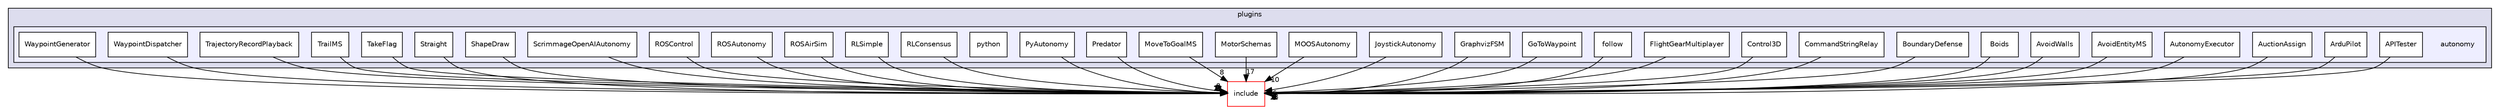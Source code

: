 digraph "/root/scrimmage/scrimmage/src/plugins/autonomy" {
  compound=true
  node [ fontsize="10", fontname="Helvetica"];
  edge [ labelfontsize="10", labelfontname="Helvetica"];
  subgraph clusterdir_7020b8b7abcceffa3f9f7a2d24718f16 {
    graph [ bgcolor="#ddddee", pencolor="black", label="plugins" fontname="Helvetica", fontsize="10", URL="dir_7020b8b7abcceffa3f9f7a2d24718f16.html"]
  subgraph clusterdir_9a5cd39d655c6343ef9bc0ff48b9632e {
    graph [ bgcolor="#eeeeff", pencolor="black", label="" URL="dir_9a5cd39d655c6343ef9bc0ff48b9632e.html"];
    dir_9a5cd39d655c6343ef9bc0ff48b9632e [shape=plaintext label="autonomy"];
    dir_3fc285d7c69eccb1a0bc9c76bc8b029f [shape=box label="APITester" color="black" fillcolor="white" style="filled" URL="dir_3fc285d7c69eccb1a0bc9c76bc8b029f.html"];
    dir_2ef9e075c777bf1665d0fb3577a929ec [shape=box label="ArduPilot" color="black" fillcolor="white" style="filled" URL="dir_2ef9e075c777bf1665d0fb3577a929ec.html"];
    dir_fb362d9cc68a848da964de8bbbbc19a4 [shape=box label="AuctionAssign" color="black" fillcolor="white" style="filled" URL="dir_fb362d9cc68a848da964de8bbbbc19a4.html"];
    dir_055c4516519c2630c7c10fd444864435 [shape=box label="AutonomyExecutor" color="black" fillcolor="white" style="filled" URL="dir_055c4516519c2630c7c10fd444864435.html"];
    dir_b9dac7b06c5b8f5a15bf4c0dac62b7e4 [shape=box label="AvoidEntityMS" color="black" fillcolor="white" style="filled" URL="dir_b9dac7b06c5b8f5a15bf4c0dac62b7e4.html"];
    dir_deb1a2fc00d57dd1209b5d33b4010e9c [shape=box label="AvoidWalls" color="black" fillcolor="white" style="filled" URL="dir_deb1a2fc00d57dd1209b5d33b4010e9c.html"];
    dir_fd1d3a9b016329d42b39a0497f741e82 [shape=box label="Boids" color="black" fillcolor="white" style="filled" URL="dir_fd1d3a9b016329d42b39a0497f741e82.html"];
    dir_b7cbac6c17a8f2dc8ab15647b389c241 [shape=box label="BoundaryDefense" color="black" fillcolor="white" style="filled" URL="dir_b7cbac6c17a8f2dc8ab15647b389c241.html"];
    dir_6d2c1086b4857a3e58733df24e84938d [shape=box label="CommandStringRelay" color="black" fillcolor="white" style="filled" URL="dir_6d2c1086b4857a3e58733df24e84938d.html"];
    dir_786cd5f49503dc2ce5f371350f6fba02 [shape=box label="Control3D" color="black" fillcolor="white" style="filled" URL="dir_786cd5f49503dc2ce5f371350f6fba02.html"];
    dir_921cbad3f67c3d0b4d967758f18f86dd [shape=box label="FlightGearMultiplayer" color="black" fillcolor="white" style="filled" URL="dir_921cbad3f67c3d0b4d967758f18f86dd.html"];
    dir_8709b2fc64d328f1bbe473c75dd64e76 [shape=box label="follow" color="black" fillcolor="white" style="filled" URL="dir_8709b2fc64d328f1bbe473c75dd64e76.html"];
    dir_0b9bc72197fa68b7b89aea8fdf9f7c54 [shape=box label="GoToWaypoint" color="black" fillcolor="white" style="filled" URL="dir_0b9bc72197fa68b7b89aea8fdf9f7c54.html"];
    dir_6e8aa965ee1b017e6f88b890b11677d2 [shape=box label="GraphvizFSM" color="black" fillcolor="white" style="filled" URL="dir_6e8aa965ee1b017e6f88b890b11677d2.html"];
    dir_19aa7b47a422e2d80fa1e3801cfcdb2d [shape=box label="JoystickAutonomy" color="black" fillcolor="white" style="filled" URL="dir_19aa7b47a422e2d80fa1e3801cfcdb2d.html"];
    dir_2514da4619724d5aff904c0e3aa59b3a [shape=box label="MOOSAutonomy" color="black" fillcolor="white" style="filled" URL="dir_2514da4619724d5aff904c0e3aa59b3a.html"];
    dir_2fd355086494cbd8fb8c94cb7d5606dc [shape=box label="MotorSchemas" color="black" fillcolor="white" style="filled" URL="dir_2fd355086494cbd8fb8c94cb7d5606dc.html"];
    dir_0f3843290c81647f8d2f5ad6ab2078ba [shape=box label="MoveToGoalMS" color="black" fillcolor="white" style="filled" URL="dir_0f3843290c81647f8d2f5ad6ab2078ba.html"];
    dir_c2d1224c9196c8383950d1c018f0aaa3 [shape=box label="Predator" color="black" fillcolor="white" style="filled" URL="dir_c2d1224c9196c8383950d1c018f0aaa3.html"];
    dir_e4bf29dd19e07d49809603708d290838 [shape=box label="PyAutonomy" color="black" fillcolor="white" style="filled" URL="dir_e4bf29dd19e07d49809603708d290838.html"];
    dir_3a430bbf520bd8b36422d45a265aa3f8 [shape=box label="python" color="black" fillcolor="white" style="filled" URL="dir_3a430bbf520bd8b36422d45a265aa3f8.html"];
    dir_704063e12fcdb26b3360e5c618cd9fe5 [shape=box label="RLConsensus" color="black" fillcolor="white" style="filled" URL="dir_704063e12fcdb26b3360e5c618cd9fe5.html"];
    dir_0b4db75c834a206b156f890dd23eaa65 [shape=box label="RLSimple" color="black" fillcolor="white" style="filled" URL="dir_0b4db75c834a206b156f890dd23eaa65.html"];
    dir_a22aa2471c09aed9fcdc95faedb57f35 [shape=box label="ROSAirSim" color="black" fillcolor="white" style="filled" URL="dir_a22aa2471c09aed9fcdc95faedb57f35.html"];
    dir_1a17902d28467972ab8ff532a3f7cb0b [shape=box label="ROSAutonomy" color="black" fillcolor="white" style="filled" URL="dir_1a17902d28467972ab8ff532a3f7cb0b.html"];
    dir_debedaa00ba9a1356b20dfca208a7b93 [shape=box label="ROSControl" color="black" fillcolor="white" style="filled" URL="dir_debedaa00ba9a1356b20dfca208a7b93.html"];
    dir_fc4cacb5bbb260564ece286152b0f8c6 [shape=box label="ScrimmageOpenAIAutonomy" color="black" fillcolor="white" style="filled" URL="dir_fc4cacb5bbb260564ece286152b0f8c6.html"];
    dir_0265df33cb20eed40dd7b841658e0dd4 [shape=box label="ShapeDraw" color="black" fillcolor="white" style="filled" URL="dir_0265df33cb20eed40dd7b841658e0dd4.html"];
    dir_7a34f814a0d51ebf7f88cec693175210 [shape=box label="Straight" color="black" fillcolor="white" style="filled" URL="dir_7a34f814a0d51ebf7f88cec693175210.html"];
    dir_55e6e66842540b28fc78293d9b97a64e [shape=box label="TakeFlag" color="black" fillcolor="white" style="filled" URL="dir_55e6e66842540b28fc78293d9b97a64e.html"];
    dir_59490ee60a1376572d8b3a39e401b0b4 [shape=box label="TrailMS" color="black" fillcolor="white" style="filled" URL="dir_59490ee60a1376572d8b3a39e401b0b4.html"];
    dir_a591102d76efa414fd53a9596b181f83 [shape=box label="TrajectoryRecordPlayback" color="black" fillcolor="white" style="filled" URL="dir_a591102d76efa414fd53a9596b181f83.html"];
    dir_24d24473c943b054bb31b54aac7ee24d [shape=box label="WaypointDispatcher" color="black" fillcolor="white" style="filled" URL="dir_24d24473c943b054bb31b54aac7ee24d.html"];
    dir_5fb4b9e607208206193b5ac4605cdd00 [shape=box label="WaypointGenerator" color="black" fillcolor="white" style="filled" URL="dir_5fb4b9e607208206193b5ac4605cdd00.html"];
  }
  }
  dir_d44c64559bbebec7f509842c48db8b23 [shape=box label="include" fillcolor="white" style="filled" color="red" URL="dir_d44c64559bbebec7f509842c48db8b23.html"];
  dir_921cbad3f67c3d0b4d967758f18f86dd->dir_d44c64559bbebec7f509842c48db8b23 [headlabel="6", labeldistance=1.5 headhref="dir_000171_000004.html"];
  dir_055c4516519c2630c7c10fd444864435->dir_d44c64559bbebec7f509842c48db8b23 [headlabel="8", labeldistance=1.5 headhref="dir_000164_000004.html"];
  dir_8709b2fc64d328f1bbe473c75dd64e76->dir_d44c64559bbebec7f509842c48db8b23 [headlabel="4", labeldistance=1.5 headhref="dir_000172_000004.html"];
  dir_b7cbac6c17a8f2dc8ab15647b389c241->dir_d44c64559bbebec7f509842c48db8b23 [headlabel="13", labeldistance=1.5 headhref="dir_000168_000004.html"];
  dir_deb1a2fc00d57dd1209b5d33b4010e9c->dir_d44c64559bbebec7f509842c48db8b23 [headlabel="7", labeldistance=1.5 headhref="dir_000166_000004.html"];
  dir_fb362d9cc68a848da964de8bbbbc19a4->dir_d44c64559bbebec7f509842c48db8b23 [headlabel="11", labeldistance=1.5 headhref="dir_000024_000004.html"];
  dir_7a34f814a0d51ebf7f88cec693175210->dir_d44c64559bbebec7f509842c48db8b23 [headlabel="17", labeldistance=1.5 headhref="dir_000188_000004.html"];
  dir_704063e12fcdb26b3360e5c618cd9fe5->dir_d44c64559bbebec7f509842c48db8b23 [headlabel="7", labeldistance=1.5 headhref="dir_000181_000004.html"];
  dir_c2d1224c9196c8383950d1c018f0aaa3->dir_d44c64559bbebec7f509842c48db8b23 [headlabel="8", labeldistance=1.5 headhref="dir_000179_000004.html"];
  dir_2ef9e075c777bf1665d0fb3577a929ec->dir_d44c64559bbebec7f509842c48db8b23 [headlabel="8", labeldistance=1.5 headhref="dir_000163_000004.html"];
  dir_19aa7b47a422e2d80fa1e3801cfcdb2d->dir_d44c64559bbebec7f509842c48db8b23 [headlabel="6", labeldistance=1.5 headhref="dir_000175_000004.html"];
  dir_3fc285d7c69eccb1a0bc9c76bc8b029f->dir_d44c64559bbebec7f509842c48db8b23 [headlabel="6", labeldistance=1.5 headhref="dir_000162_000004.html"];
  dir_2514da4619724d5aff904c0e3aa59b3a->dir_d44c64559bbebec7f509842c48db8b23 [headlabel="10", labeldistance=1.5 headhref="dir_000176_000004.html"];
  dir_55e6e66842540b28fc78293d9b97a64e->dir_d44c64559bbebec7f509842c48db8b23 [headlabel="11", labeldistance=1.5 headhref="dir_000189_000004.html"];
  dir_2fd355086494cbd8fb8c94cb7d5606dc->dir_d44c64559bbebec7f509842c48db8b23 [headlabel="17", labeldistance=1.5 headhref="dir_000177_000004.html"];
  dir_6d2c1086b4857a3e58733df24e84938d->dir_d44c64559bbebec7f509842c48db8b23 [headlabel="6", labeldistance=1.5 headhref="dir_000169_000004.html"];
  dir_fc4cacb5bbb260564ece286152b0f8c6->dir_d44c64559bbebec7f509842c48db8b23 [headlabel="23", labeldistance=1.5 headhref="dir_000186_000004.html"];
  dir_24d24473c943b054bb31b54aac7ee24d->dir_d44c64559bbebec7f509842c48db8b23 [headlabel="8", labeldistance=1.5 headhref="dir_000192_000004.html"];
  dir_5fb4b9e607208206193b5ac4605cdd00->dir_d44c64559bbebec7f509842c48db8b23 [headlabel="12", labeldistance=1.5 headhref="dir_000193_000004.html"];
  dir_e4bf29dd19e07d49809603708d290838->dir_d44c64559bbebec7f509842c48db8b23 [headlabel="8", labeldistance=1.5 headhref="dir_000180_000004.html"];
  dir_a22aa2471c09aed9fcdc95faedb57f35->dir_d44c64559bbebec7f509842c48db8b23 [headlabel="6", labeldistance=1.5 headhref="dir_000183_000004.html"];
  dir_fd1d3a9b016329d42b39a0497f741e82->dir_d44c64559bbebec7f509842c48db8b23 [headlabel="9", labeldistance=1.5 headhref="dir_000167_000004.html"];
  dir_0b9bc72197fa68b7b89aea8fdf9f7c54->dir_d44c64559bbebec7f509842c48db8b23 [headlabel="7", labeldistance=1.5 headhref="dir_000173_000004.html"];
  dir_a591102d76efa414fd53a9596b181f83->dir_d44c64559bbebec7f509842c48db8b23 [headlabel="7", labeldistance=1.5 headhref="dir_000191_000004.html"];
  dir_0b4db75c834a206b156f890dd23eaa65->dir_d44c64559bbebec7f509842c48db8b23 [headlabel="5", labeldistance=1.5 headhref="dir_000182_000004.html"];
  dir_b9dac7b06c5b8f5a15bf4c0dac62b7e4->dir_d44c64559bbebec7f509842c48db8b23 [headlabel="7", labeldistance=1.5 headhref="dir_000165_000004.html"];
  dir_0f3843290c81647f8d2f5ad6ab2078ba->dir_d44c64559bbebec7f509842c48db8b23 [headlabel="8", labeldistance=1.5 headhref="dir_000178_000004.html"];
  dir_debedaa00ba9a1356b20dfca208a7b93->dir_d44c64559bbebec7f509842c48db8b23 [headlabel="7", labeldistance=1.5 headhref="dir_000185_000004.html"];
  dir_0265df33cb20eed40dd7b841658e0dd4->dir_d44c64559bbebec7f509842c48db8b23 [headlabel="8", labeldistance=1.5 headhref="dir_000187_000004.html"];
  dir_1a17902d28467972ab8ff532a3f7cb0b->dir_d44c64559bbebec7f509842c48db8b23 [headlabel="7", labeldistance=1.5 headhref="dir_000184_000004.html"];
  dir_6e8aa965ee1b017e6f88b890b11677d2->dir_d44c64559bbebec7f509842c48db8b23 [headlabel="6", labeldistance=1.5 headhref="dir_000174_000004.html"];
  dir_786cd5f49503dc2ce5f371350f6fba02->dir_d44c64559bbebec7f509842c48db8b23 [headlabel="4", labeldistance=1.5 headhref="dir_000170_000004.html"];
  dir_59490ee60a1376572d8b3a39e401b0b4->dir_d44c64559bbebec7f509842c48db8b23 [headlabel="8", labeldistance=1.5 headhref="dir_000190_000004.html"];
}
